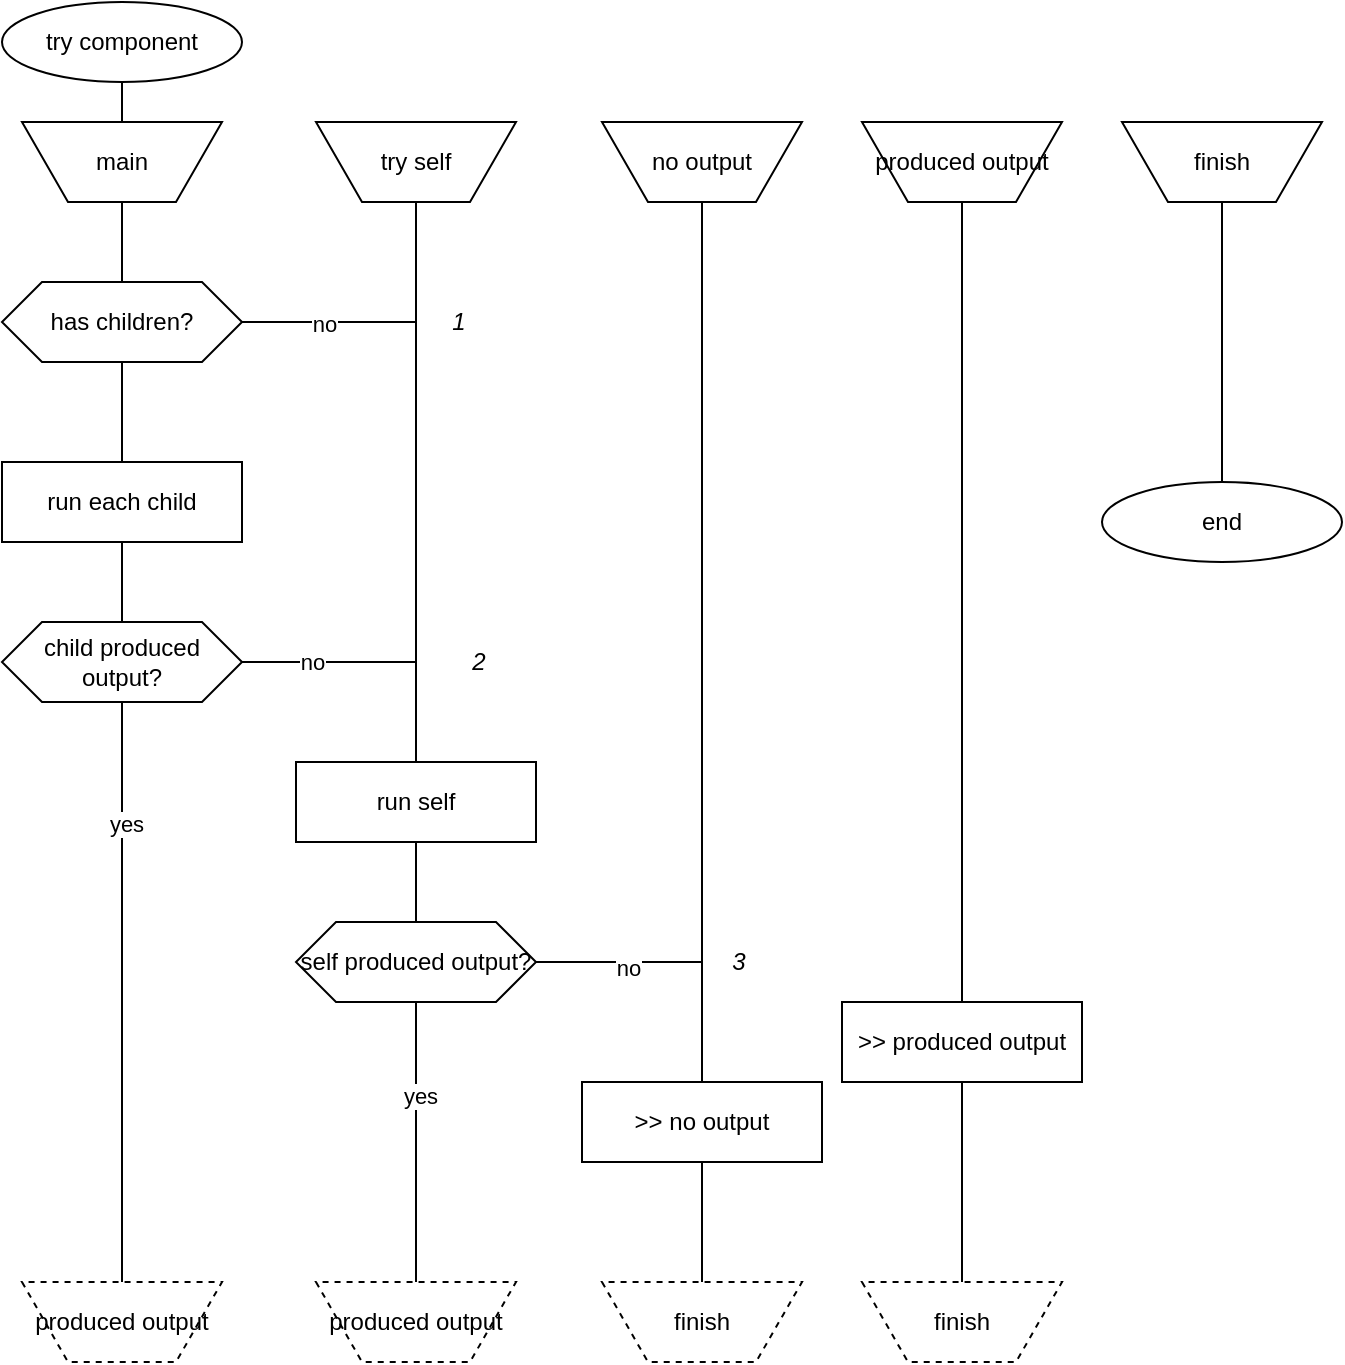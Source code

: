 <mxfile version="14.6.13" type="device"><diagram id="C5RBs43oDa-KdzZeNtuy" name="Page-1"><mxGraphModel dx="1346" dy="806" grid="1" gridSize="10" guides="1" tooltips="1" connect="1" arrows="1" fold="1" page="1" pageScale="1" pageWidth="827" pageHeight="1169" math="0" shadow="0"><root><mxCell id="WIyWlLk6GJQsqaUBKTNV-0"/><mxCell id="WIyWlLk6GJQsqaUBKTNV-1" parent="WIyWlLk6GJQsqaUBKTNV-0"/><mxCell id="bzFeX_p7-rOfqqyGRg9e-41" style="edgeStyle=orthogonalEdgeStyle;rounded=0;orthogonalLoop=1;jettySize=auto;html=1;exitX=0.5;exitY=1;exitDx=0;exitDy=0;endArrow=none;endFill=0;startArrow=none;entryX=0.5;entryY=0;entryDx=0;entryDy=0;" parent="WIyWlLk6GJQsqaUBKTNV-1" source="bzFeX_p7-rOfqqyGRg9e-46" target="bzFeX_p7-rOfqqyGRg9e-52" edge="1"><mxGeometry relative="1" as="geometry"><mxPoint x="100" y="620" as="targetPoint"/></mxGeometry></mxCell><mxCell id="bzFeX_p7-rOfqqyGRg9e-71" value="yes" style="edgeLabel;html=1;align=center;verticalAlign=middle;resizable=0;points=[];" parent="bzFeX_p7-rOfqqyGRg9e-41" vertex="1" connectable="0"><mxGeometry x="0.152" y="2" relative="1" as="geometry"><mxPoint as="offset"/></mxGeometry></mxCell><mxCell id="bzFeX_p7-rOfqqyGRg9e-27" value="try component" style="ellipse;whiteSpace=wrap;html=1;" parent="WIyWlLk6GJQsqaUBKTNV-1" vertex="1"><mxGeometry x="40" y="40" width="120" height="40" as="geometry"/></mxCell><mxCell id="bzFeX_p7-rOfqqyGRg9e-69" style="edgeStyle=orthogonalEdgeStyle;rounded=0;orthogonalLoop=1;jettySize=auto;html=1;exitX=1;exitY=0.5;exitDx=0;exitDy=0;entryX=0.5;entryY=0;entryDx=0;entryDy=0;endArrow=none;endFill=0;" parent="WIyWlLk6GJQsqaUBKTNV-1" source="bzFeX_p7-rOfqqyGRg9e-32" target="bzFeX_p7-rOfqqyGRg9e-36" edge="1"><mxGeometry relative="1" as="geometry"/></mxCell><mxCell id="n007bIFmmcKfIuE7vZjC-0" value="no" style="edgeLabel;html=1;align=center;verticalAlign=middle;resizable=0;points=[];" vertex="1" connectable="0" parent="bzFeX_p7-rOfqqyGRg9e-69"><mxGeometry x="-0.733" y="-1" relative="1" as="geometry"><mxPoint as="offset"/></mxGeometry></mxCell><mxCell id="bzFeX_p7-rOfqqyGRg9e-32" value="has children?" style="shape=hexagon;perimeter=hexagonPerimeter2;whiteSpace=wrap;html=1;fixedSize=1;" parent="WIyWlLk6GJQsqaUBKTNV-1" vertex="1"><mxGeometry x="40" y="180" width="120" height="40" as="geometry"/></mxCell><mxCell id="bzFeX_p7-rOfqqyGRg9e-65" style="edgeStyle=orthogonalEdgeStyle;rounded=0;orthogonalLoop=1;jettySize=auto;html=1;exitX=1;exitY=0.5;exitDx=0;exitDy=0;entryX=0.5;entryY=0;entryDx=0;entryDy=0;endArrow=none;endFill=0;" parent="WIyWlLk6GJQsqaUBKTNV-1" source="bzFeX_p7-rOfqqyGRg9e-25" target="bzFeX_p7-rOfqqyGRg9e-36" edge="1"><mxGeometry relative="1" as="geometry"/></mxCell><mxCell id="bzFeX_p7-rOfqqyGRg9e-70" value="no" style="edgeLabel;html=1;align=center;verticalAlign=middle;resizable=0;points=[];" parent="bzFeX_p7-rOfqqyGRg9e-65" vertex="1" connectable="0"><mxGeometry x="-0.489" relative="1" as="geometry"><mxPoint as="offset"/></mxGeometry></mxCell><mxCell id="bzFeX_p7-rOfqqyGRg9e-25" value="child produced output?" style="shape=hexagon;perimeter=hexagonPerimeter2;whiteSpace=wrap;html=1;fixedSize=1;" parent="WIyWlLk6GJQsqaUBKTNV-1" vertex="1"><mxGeometry x="40" y="350" width="120" height="40" as="geometry"/></mxCell><mxCell id="bzFeX_p7-rOfqqyGRg9e-26" value="run each child" style="rounded=0;whiteSpace=wrap;html=1;" parent="WIyWlLk6GJQsqaUBKTNV-1" vertex="1"><mxGeometry x="40" y="270" width="120" height="40" as="geometry"/></mxCell><mxCell id="bzFeX_p7-rOfqqyGRg9e-44" style="edgeStyle=orthogonalEdgeStyle;rounded=0;orthogonalLoop=1;jettySize=auto;html=1;exitX=0.5;exitY=1;exitDx=0;exitDy=0;endArrow=none;endFill=0;entryX=0.5;entryY=0;entryDx=0;entryDy=0;" parent="WIyWlLk6GJQsqaUBKTNV-1" source="bzFeX_p7-rOfqqyGRg9e-45" target="bzFeX_p7-rOfqqyGRg9e-55" edge="1"><mxGeometry relative="1" as="geometry"><mxPoint x="389.5" y="110" as="sourcePoint"/><mxPoint x="390" y="620" as="targetPoint"/></mxGeometry></mxCell><mxCell id="bzFeX_p7-rOfqqyGRg9e-43" value="&amp;gt;&amp;gt; no output" style="rounded=0;whiteSpace=wrap;html=1;" parent="WIyWlLk6GJQsqaUBKTNV-1" vertex="1"><mxGeometry x="330" y="580" width="120" height="40" as="geometry"/></mxCell><mxCell id="bzFeX_p7-rOfqqyGRg9e-45" value="no output" style="verticalLabelPosition=middle;verticalAlign=middle;html=1;shape=trapezoid;perimeter=trapezoidPerimeter;whiteSpace=wrap;size=0.23;arcSize=10;flipV=1;labelPosition=center;align=center;" parent="WIyWlLk6GJQsqaUBKTNV-1" vertex="1"><mxGeometry x="340" y="100" width="100" height="40" as="geometry"/></mxCell><mxCell id="bzFeX_p7-rOfqqyGRg9e-46" value="main" style="verticalLabelPosition=middle;verticalAlign=middle;html=1;shape=trapezoid;perimeter=trapezoidPerimeter;whiteSpace=wrap;size=0.23;arcSize=10;flipV=1;labelPosition=center;align=center;" parent="WIyWlLk6GJQsqaUBKTNV-1" vertex="1"><mxGeometry x="50" y="100" width="100" height="40" as="geometry"/></mxCell><mxCell id="bzFeX_p7-rOfqqyGRg9e-47" value="" style="edgeStyle=orthogonalEdgeStyle;rounded=0;orthogonalLoop=1;jettySize=auto;html=1;exitX=0.5;exitY=1;exitDx=0;exitDy=0;endArrow=none;endFill=0;" parent="WIyWlLk6GJQsqaUBKTNV-1" source="bzFeX_p7-rOfqqyGRg9e-27" target="bzFeX_p7-rOfqqyGRg9e-46" edge="1"><mxGeometry relative="1" as="geometry"><mxPoint x="100" y="80" as="sourcePoint"/><mxPoint x="100" y="620" as="targetPoint"/></mxGeometry></mxCell><mxCell id="bzFeX_p7-rOfqqyGRg9e-49" style="edgeStyle=orthogonalEdgeStyle;rounded=0;orthogonalLoop=1;jettySize=auto;html=1;exitX=0.5;exitY=1;exitDx=0;exitDy=0;endArrow=none;endFill=0;entryX=0.5;entryY=0;entryDx=0;entryDy=0;" parent="WIyWlLk6GJQsqaUBKTNV-1" source="bzFeX_p7-rOfqqyGRg9e-51" target="bzFeX_p7-rOfqqyGRg9e-53" edge="1"><mxGeometry relative="1" as="geometry"><mxPoint x="519.5" y="110" as="sourcePoint"/><mxPoint x="520" y="620" as="targetPoint"/></mxGeometry></mxCell><mxCell id="bzFeX_p7-rOfqqyGRg9e-50" value="&amp;gt;&amp;gt; produced output" style="rounded=0;whiteSpace=wrap;html=1;" parent="WIyWlLk6GJQsqaUBKTNV-1" vertex="1"><mxGeometry x="460" y="540" width="120" height="40" as="geometry"/></mxCell><mxCell id="bzFeX_p7-rOfqqyGRg9e-51" value="produced output" style="verticalLabelPosition=middle;verticalAlign=middle;html=1;shape=trapezoid;perimeter=trapezoidPerimeter;whiteSpace=wrap;size=0.23;arcSize=10;flipV=1;labelPosition=center;align=center;" parent="WIyWlLk6GJQsqaUBKTNV-1" vertex="1"><mxGeometry x="470" y="100" width="100" height="40" as="geometry"/></mxCell><mxCell id="bzFeX_p7-rOfqqyGRg9e-52" value="produced output" style="verticalLabelPosition=middle;verticalAlign=middle;html=1;shape=trapezoid;perimeter=trapezoidPerimeter;whiteSpace=wrap;size=0.23;arcSize=10;flipV=1;labelPosition=center;align=center;dashed=1;" parent="WIyWlLk6GJQsqaUBKTNV-1" vertex="1"><mxGeometry x="50" y="680" width="100" height="40" as="geometry"/></mxCell><mxCell id="bzFeX_p7-rOfqqyGRg9e-53" value="finish" style="verticalLabelPosition=middle;verticalAlign=middle;html=1;shape=trapezoid;perimeter=trapezoidPerimeter;whiteSpace=wrap;size=0.23;arcSize=10;flipV=1;labelPosition=center;align=center;dashed=1;" parent="WIyWlLk6GJQsqaUBKTNV-1" vertex="1"><mxGeometry x="470" y="680" width="100" height="40" as="geometry"/></mxCell><mxCell id="bzFeX_p7-rOfqqyGRg9e-55" value="finish" style="verticalLabelPosition=middle;verticalAlign=middle;html=1;shape=trapezoid;perimeter=trapezoidPerimeter;whiteSpace=wrap;size=0.23;arcSize=10;flipV=1;labelPosition=center;align=center;dashed=1;" parent="WIyWlLk6GJQsqaUBKTNV-1" vertex="1"><mxGeometry x="340" y="680" width="100" height="40" as="geometry"/></mxCell><mxCell id="bzFeX_p7-rOfqqyGRg9e-56" style="edgeStyle=orthogonalEdgeStyle;rounded=0;orthogonalLoop=1;jettySize=auto;html=1;exitX=0.5;exitY=1;exitDx=0;exitDy=0;endArrow=none;endFill=0;entryX=0.5;entryY=0;entryDx=0;entryDy=0;" parent="WIyWlLk6GJQsqaUBKTNV-1" source="bzFeX_p7-rOfqqyGRg9e-58" target="bzFeX_p7-rOfqqyGRg9e-60" edge="1"><mxGeometry relative="1" as="geometry"><mxPoint x="649.5" y="110" as="sourcePoint"/><mxPoint x="650" y="680" as="targetPoint"/></mxGeometry></mxCell><mxCell id="bzFeX_p7-rOfqqyGRg9e-58" value="finish" style="verticalLabelPosition=middle;verticalAlign=middle;html=1;shape=trapezoid;perimeter=trapezoidPerimeter;whiteSpace=wrap;size=0.23;arcSize=10;flipV=1;labelPosition=center;align=center;" parent="WIyWlLk6GJQsqaUBKTNV-1" vertex="1"><mxGeometry x="600" y="100" width="100" height="40" as="geometry"/></mxCell><mxCell id="bzFeX_p7-rOfqqyGRg9e-60" value="end" style="ellipse;whiteSpace=wrap;html=1;" parent="WIyWlLk6GJQsqaUBKTNV-1" vertex="1"><mxGeometry x="590" y="280" width="120" height="40" as="geometry"/></mxCell><mxCell id="bzFeX_p7-rOfqqyGRg9e-61" style="edgeStyle=orthogonalEdgeStyle;rounded=0;orthogonalLoop=1;jettySize=auto;html=1;endArrow=none;endFill=0;entryX=0.5;entryY=0;entryDx=0;entryDy=0;exitX=0.5;exitY=1;exitDx=0;exitDy=0;" parent="WIyWlLk6GJQsqaUBKTNV-1" source="bzFeX_p7-rOfqqyGRg9e-63" target="bzFeX_p7-rOfqqyGRg9e-64" edge="1"><mxGeometry relative="1" as="geometry"><mxPoint x="247" y="220" as="sourcePoint"/><mxPoint x="246.5" y="670" as="targetPoint"/><Array as="points"/></mxGeometry></mxCell><mxCell id="bzFeX_p7-rOfqqyGRg9e-72" value="yes" style="edgeLabel;html=1;align=center;verticalAlign=middle;resizable=0;points=[];" parent="bzFeX_p7-rOfqqyGRg9e-61" vertex="1" connectable="0"><mxGeometry x="0.656" y="2" relative="1" as="geometry"><mxPoint as="offset"/></mxGeometry></mxCell><mxCell id="bzFeX_p7-rOfqqyGRg9e-63" value="try self" style="verticalLabelPosition=middle;verticalAlign=middle;html=1;shape=trapezoid;perimeter=trapezoidPerimeter;whiteSpace=wrap;size=0.23;arcSize=10;flipV=1;labelPosition=center;align=center;" parent="WIyWlLk6GJQsqaUBKTNV-1" vertex="1"><mxGeometry x="197" y="100" width="100" height="40" as="geometry"/></mxCell><mxCell id="bzFeX_p7-rOfqqyGRg9e-64" value="produced output" style="verticalLabelPosition=middle;verticalAlign=middle;html=1;shape=trapezoid;perimeter=trapezoidPerimeter;whiteSpace=wrap;size=0.23;arcSize=10;flipV=1;labelPosition=center;align=center;dashed=1;" parent="WIyWlLk6GJQsqaUBKTNV-1" vertex="1"><mxGeometry x="197" y="680" width="100" height="40" as="geometry"/></mxCell><mxCell id="bzFeX_p7-rOfqqyGRg9e-36" value="run self" style="rounded=0;whiteSpace=wrap;html=1;" parent="WIyWlLk6GJQsqaUBKTNV-1" vertex="1"><mxGeometry x="187" y="420" width="120" height="40" as="geometry"/></mxCell><mxCell id="bzFeX_p7-rOfqqyGRg9e-68" style="edgeStyle=orthogonalEdgeStyle;rounded=0;orthogonalLoop=1;jettySize=auto;html=1;exitX=1;exitY=0.5;exitDx=0;exitDy=0;entryX=0.5;entryY=0;entryDx=0;entryDy=0;endArrow=none;endFill=0;" parent="WIyWlLk6GJQsqaUBKTNV-1" source="bzFeX_p7-rOfqqyGRg9e-37" target="bzFeX_p7-rOfqqyGRg9e-43" edge="1"><mxGeometry relative="1" as="geometry"/></mxCell><mxCell id="bzFeX_p7-rOfqqyGRg9e-73" value="no" style="edgeLabel;html=1;align=center;verticalAlign=middle;resizable=0;points=[];" parent="bzFeX_p7-rOfqqyGRg9e-68" vertex="1" connectable="0"><mxGeometry x="-0.357" y="-3" relative="1" as="geometry"><mxPoint as="offset"/></mxGeometry></mxCell><mxCell id="bzFeX_p7-rOfqqyGRg9e-37" value="self produced output?" style="shape=hexagon;perimeter=hexagonPerimeter2;whiteSpace=wrap;html=1;fixedSize=1;" parent="WIyWlLk6GJQsqaUBKTNV-1" vertex="1"><mxGeometry x="187" y="500" width="120" height="40" as="geometry"/></mxCell><mxCell id="n007bIFmmcKfIuE7vZjC-1" value="&lt;i&gt;1&lt;/i&gt;" style="text;html=1;strokeColor=none;fillColor=none;align=center;verticalAlign=middle;whiteSpace=wrap;rounded=0;" vertex="1" parent="WIyWlLk6GJQsqaUBKTNV-1"><mxGeometry x="257" y="190" width="23" height="20" as="geometry"/></mxCell><mxCell id="n007bIFmmcKfIuE7vZjC-2" value="&lt;i&gt;2&lt;/i&gt;" style="text;html=1;strokeColor=none;fillColor=none;align=center;verticalAlign=middle;whiteSpace=wrap;rounded=0;" vertex="1" parent="WIyWlLk6GJQsqaUBKTNV-1"><mxGeometry x="267" y="360" width="23" height="20" as="geometry"/></mxCell><mxCell id="n007bIFmmcKfIuE7vZjC-3" value="&lt;i&gt;3&lt;/i&gt;" style="text;html=1;strokeColor=none;fillColor=none;align=center;verticalAlign=middle;whiteSpace=wrap;rounded=0;" vertex="1" parent="WIyWlLk6GJQsqaUBKTNV-1"><mxGeometry x="397" y="510" width="23" height="20" as="geometry"/></mxCell></root></mxGraphModel></diagram></mxfile>